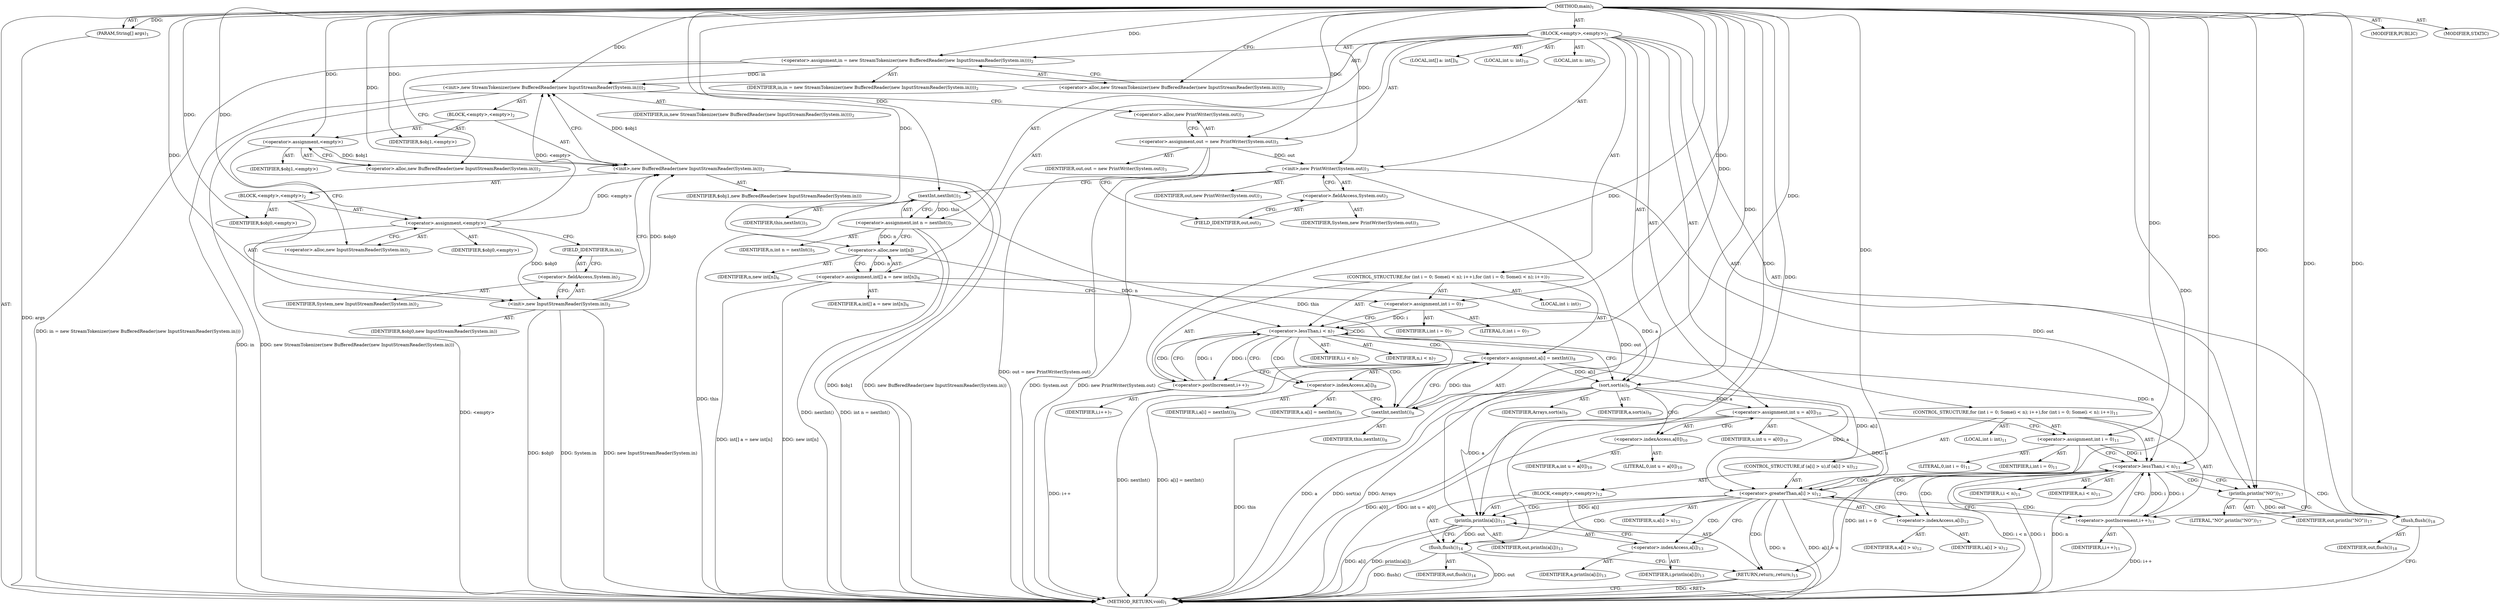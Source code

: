 digraph "main" {  
"17" [label = <(METHOD,main)<SUB>1</SUB>> ]
"18" [label = <(PARAM,String[] args)<SUB>1</SUB>> ]
"19" [label = <(BLOCK,&lt;empty&gt;,&lt;empty&gt;)<SUB>1</SUB>> ]
"20" [label = <(&lt;operator&gt;.assignment,in = new StreamTokenizer(new BufferedReader(new InputStreamReader(System.in))))<SUB>2</SUB>> ]
"21" [label = <(IDENTIFIER,in,in = new StreamTokenizer(new BufferedReader(new InputStreamReader(System.in))))<SUB>2</SUB>> ]
"22" [label = <(&lt;operator&gt;.alloc,new StreamTokenizer(new BufferedReader(new InputStreamReader(System.in))))<SUB>2</SUB>> ]
"23" [label = <(&lt;init&gt;,new StreamTokenizer(new BufferedReader(new InputStreamReader(System.in))))<SUB>2</SUB>> ]
"24" [label = <(IDENTIFIER,in,new StreamTokenizer(new BufferedReader(new InputStreamReader(System.in))))<SUB>2</SUB>> ]
"25" [label = <(BLOCK,&lt;empty&gt;,&lt;empty&gt;)<SUB>2</SUB>> ]
"26" [label = <(&lt;operator&gt;.assignment,&lt;empty&gt;)> ]
"27" [label = <(IDENTIFIER,$obj1,&lt;empty&gt;)> ]
"28" [label = <(&lt;operator&gt;.alloc,new BufferedReader(new InputStreamReader(System.in)))<SUB>2</SUB>> ]
"29" [label = <(&lt;init&gt;,new BufferedReader(new InputStreamReader(System.in)))<SUB>2</SUB>> ]
"30" [label = <(IDENTIFIER,$obj1,new BufferedReader(new InputStreamReader(System.in)))> ]
"31" [label = <(BLOCK,&lt;empty&gt;,&lt;empty&gt;)<SUB>2</SUB>> ]
"32" [label = <(&lt;operator&gt;.assignment,&lt;empty&gt;)> ]
"33" [label = <(IDENTIFIER,$obj0,&lt;empty&gt;)> ]
"34" [label = <(&lt;operator&gt;.alloc,new InputStreamReader(System.in))<SUB>2</SUB>> ]
"35" [label = <(&lt;init&gt;,new InputStreamReader(System.in))<SUB>2</SUB>> ]
"36" [label = <(IDENTIFIER,$obj0,new InputStreamReader(System.in))> ]
"37" [label = <(&lt;operator&gt;.fieldAccess,System.in)<SUB>2</SUB>> ]
"38" [label = <(IDENTIFIER,System,new InputStreamReader(System.in))<SUB>2</SUB>> ]
"39" [label = <(FIELD_IDENTIFIER,in,in)<SUB>2</SUB>> ]
"40" [label = <(IDENTIFIER,$obj0,&lt;empty&gt;)> ]
"41" [label = <(IDENTIFIER,$obj1,&lt;empty&gt;)> ]
"42" [label = <(&lt;operator&gt;.assignment,out = new PrintWriter(System.out))<SUB>3</SUB>> ]
"43" [label = <(IDENTIFIER,out,out = new PrintWriter(System.out))<SUB>3</SUB>> ]
"44" [label = <(&lt;operator&gt;.alloc,new PrintWriter(System.out))<SUB>3</SUB>> ]
"45" [label = <(&lt;init&gt;,new PrintWriter(System.out))<SUB>3</SUB>> ]
"46" [label = <(IDENTIFIER,out,new PrintWriter(System.out))<SUB>3</SUB>> ]
"47" [label = <(&lt;operator&gt;.fieldAccess,System.out)<SUB>3</SUB>> ]
"48" [label = <(IDENTIFIER,System,new PrintWriter(System.out))<SUB>3</SUB>> ]
"49" [label = <(FIELD_IDENTIFIER,out,out)<SUB>3</SUB>> ]
"50" [label = <(LOCAL,int n: int)<SUB>5</SUB>> ]
"51" [label = <(&lt;operator&gt;.assignment,int n = nextInt())<SUB>5</SUB>> ]
"52" [label = <(IDENTIFIER,n,int n = nextInt())<SUB>5</SUB>> ]
"53" [label = <(nextInt,nextInt())<SUB>5</SUB>> ]
"54" [label = <(IDENTIFIER,this,nextInt())<SUB>5</SUB>> ]
"55" [label = <(LOCAL,int[] a: int[])<SUB>6</SUB>> ]
"56" [label = <(&lt;operator&gt;.assignment,int[] a = new int[n])<SUB>6</SUB>> ]
"57" [label = <(IDENTIFIER,a,int[] a = new int[n])<SUB>6</SUB>> ]
"58" [label = <(&lt;operator&gt;.alloc,new int[n])> ]
"59" [label = <(IDENTIFIER,n,new int[n])<SUB>6</SUB>> ]
"60" [label = <(CONTROL_STRUCTURE,for (int i = 0; Some(i &lt; n); i++),for (int i = 0; Some(i &lt; n); i++))<SUB>7</SUB>> ]
"61" [label = <(LOCAL,int i: int)<SUB>7</SUB>> ]
"62" [label = <(&lt;operator&gt;.assignment,int i = 0)<SUB>7</SUB>> ]
"63" [label = <(IDENTIFIER,i,int i = 0)<SUB>7</SUB>> ]
"64" [label = <(LITERAL,0,int i = 0)<SUB>7</SUB>> ]
"65" [label = <(&lt;operator&gt;.lessThan,i &lt; n)<SUB>7</SUB>> ]
"66" [label = <(IDENTIFIER,i,i &lt; n)<SUB>7</SUB>> ]
"67" [label = <(IDENTIFIER,n,i &lt; n)<SUB>7</SUB>> ]
"68" [label = <(&lt;operator&gt;.postIncrement,i++)<SUB>7</SUB>> ]
"69" [label = <(IDENTIFIER,i,i++)<SUB>7</SUB>> ]
"70" [label = <(&lt;operator&gt;.assignment,a[i] = nextInt())<SUB>8</SUB>> ]
"71" [label = <(&lt;operator&gt;.indexAccess,a[i])<SUB>8</SUB>> ]
"72" [label = <(IDENTIFIER,a,a[i] = nextInt())<SUB>8</SUB>> ]
"73" [label = <(IDENTIFIER,i,a[i] = nextInt())<SUB>8</SUB>> ]
"74" [label = <(nextInt,nextInt())<SUB>8</SUB>> ]
"75" [label = <(IDENTIFIER,this,nextInt())<SUB>8</SUB>> ]
"76" [label = <(sort,sort(a))<SUB>9</SUB>> ]
"77" [label = <(IDENTIFIER,Arrays,sort(a))<SUB>9</SUB>> ]
"78" [label = <(IDENTIFIER,a,sort(a))<SUB>9</SUB>> ]
"79" [label = <(LOCAL,int u: int)<SUB>10</SUB>> ]
"80" [label = <(&lt;operator&gt;.assignment,int u = a[0])<SUB>10</SUB>> ]
"81" [label = <(IDENTIFIER,u,int u = a[0])<SUB>10</SUB>> ]
"82" [label = <(&lt;operator&gt;.indexAccess,a[0])<SUB>10</SUB>> ]
"83" [label = <(IDENTIFIER,a,int u = a[0])<SUB>10</SUB>> ]
"84" [label = <(LITERAL,0,int u = a[0])<SUB>10</SUB>> ]
"85" [label = <(CONTROL_STRUCTURE,for (int i = 0; Some(i &lt; n); i++),for (int i = 0; Some(i &lt; n); i++))<SUB>11</SUB>> ]
"86" [label = <(LOCAL,int i: int)<SUB>11</SUB>> ]
"87" [label = <(&lt;operator&gt;.assignment,int i = 0)<SUB>11</SUB>> ]
"88" [label = <(IDENTIFIER,i,int i = 0)<SUB>11</SUB>> ]
"89" [label = <(LITERAL,0,int i = 0)<SUB>11</SUB>> ]
"90" [label = <(&lt;operator&gt;.lessThan,i &lt; n)<SUB>11</SUB>> ]
"91" [label = <(IDENTIFIER,i,i &lt; n)<SUB>11</SUB>> ]
"92" [label = <(IDENTIFIER,n,i &lt; n)<SUB>11</SUB>> ]
"93" [label = <(&lt;operator&gt;.postIncrement,i++)<SUB>11</SUB>> ]
"94" [label = <(IDENTIFIER,i,i++)<SUB>11</SUB>> ]
"95" [label = <(CONTROL_STRUCTURE,if (a[i] &gt; u),if (a[i] &gt; u))<SUB>12</SUB>> ]
"96" [label = <(&lt;operator&gt;.greaterThan,a[i] &gt; u)<SUB>12</SUB>> ]
"97" [label = <(&lt;operator&gt;.indexAccess,a[i])<SUB>12</SUB>> ]
"98" [label = <(IDENTIFIER,a,a[i] &gt; u)<SUB>12</SUB>> ]
"99" [label = <(IDENTIFIER,i,a[i] &gt; u)<SUB>12</SUB>> ]
"100" [label = <(IDENTIFIER,u,a[i] &gt; u)<SUB>12</SUB>> ]
"101" [label = <(BLOCK,&lt;empty&gt;,&lt;empty&gt;)<SUB>12</SUB>> ]
"102" [label = <(println,println(a[i]))<SUB>13</SUB>> ]
"103" [label = <(IDENTIFIER,out,println(a[i]))<SUB>13</SUB>> ]
"104" [label = <(&lt;operator&gt;.indexAccess,a[i])<SUB>13</SUB>> ]
"105" [label = <(IDENTIFIER,a,println(a[i]))<SUB>13</SUB>> ]
"106" [label = <(IDENTIFIER,i,println(a[i]))<SUB>13</SUB>> ]
"107" [label = <(flush,flush())<SUB>14</SUB>> ]
"108" [label = <(IDENTIFIER,out,flush())<SUB>14</SUB>> ]
"109" [label = <(RETURN,return;,return;)<SUB>15</SUB>> ]
"110" [label = <(println,println(&quot;NO&quot;))<SUB>17</SUB>> ]
"111" [label = <(IDENTIFIER,out,println(&quot;NO&quot;))<SUB>17</SUB>> ]
"112" [label = <(LITERAL,&quot;NO&quot;,println(&quot;NO&quot;))<SUB>17</SUB>> ]
"113" [label = <(flush,flush())<SUB>18</SUB>> ]
"114" [label = <(IDENTIFIER,out,flush())<SUB>18</SUB>> ]
"115" [label = <(MODIFIER,PUBLIC)> ]
"116" [label = <(MODIFIER,STATIC)> ]
"117" [label = <(METHOD_RETURN,void)<SUB>1</SUB>> ]
  "17" -> "18"  [ label = "AST: "] 
  "17" -> "19"  [ label = "AST: "] 
  "17" -> "115"  [ label = "AST: "] 
  "17" -> "116"  [ label = "AST: "] 
  "17" -> "117"  [ label = "AST: "] 
  "19" -> "20"  [ label = "AST: "] 
  "19" -> "23"  [ label = "AST: "] 
  "19" -> "42"  [ label = "AST: "] 
  "19" -> "45"  [ label = "AST: "] 
  "19" -> "50"  [ label = "AST: "] 
  "19" -> "51"  [ label = "AST: "] 
  "19" -> "55"  [ label = "AST: "] 
  "19" -> "56"  [ label = "AST: "] 
  "19" -> "60"  [ label = "AST: "] 
  "19" -> "76"  [ label = "AST: "] 
  "19" -> "79"  [ label = "AST: "] 
  "19" -> "80"  [ label = "AST: "] 
  "19" -> "85"  [ label = "AST: "] 
  "19" -> "110"  [ label = "AST: "] 
  "19" -> "113"  [ label = "AST: "] 
  "20" -> "21"  [ label = "AST: "] 
  "20" -> "22"  [ label = "AST: "] 
  "23" -> "24"  [ label = "AST: "] 
  "23" -> "25"  [ label = "AST: "] 
  "25" -> "26"  [ label = "AST: "] 
  "25" -> "29"  [ label = "AST: "] 
  "25" -> "41"  [ label = "AST: "] 
  "26" -> "27"  [ label = "AST: "] 
  "26" -> "28"  [ label = "AST: "] 
  "29" -> "30"  [ label = "AST: "] 
  "29" -> "31"  [ label = "AST: "] 
  "31" -> "32"  [ label = "AST: "] 
  "31" -> "35"  [ label = "AST: "] 
  "31" -> "40"  [ label = "AST: "] 
  "32" -> "33"  [ label = "AST: "] 
  "32" -> "34"  [ label = "AST: "] 
  "35" -> "36"  [ label = "AST: "] 
  "35" -> "37"  [ label = "AST: "] 
  "37" -> "38"  [ label = "AST: "] 
  "37" -> "39"  [ label = "AST: "] 
  "42" -> "43"  [ label = "AST: "] 
  "42" -> "44"  [ label = "AST: "] 
  "45" -> "46"  [ label = "AST: "] 
  "45" -> "47"  [ label = "AST: "] 
  "47" -> "48"  [ label = "AST: "] 
  "47" -> "49"  [ label = "AST: "] 
  "51" -> "52"  [ label = "AST: "] 
  "51" -> "53"  [ label = "AST: "] 
  "53" -> "54"  [ label = "AST: "] 
  "56" -> "57"  [ label = "AST: "] 
  "56" -> "58"  [ label = "AST: "] 
  "58" -> "59"  [ label = "AST: "] 
  "60" -> "61"  [ label = "AST: "] 
  "60" -> "62"  [ label = "AST: "] 
  "60" -> "65"  [ label = "AST: "] 
  "60" -> "68"  [ label = "AST: "] 
  "60" -> "70"  [ label = "AST: "] 
  "62" -> "63"  [ label = "AST: "] 
  "62" -> "64"  [ label = "AST: "] 
  "65" -> "66"  [ label = "AST: "] 
  "65" -> "67"  [ label = "AST: "] 
  "68" -> "69"  [ label = "AST: "] 
  "70" -> "71"  [ label = "AST: "] 
  "70" -> "74"  [ label = "AST: "] 
  "71" -> "72"  [ label = "AST: "] 
  "71" -> "73"  [ label = "AST: "] 
  "74" -> "75"  [ label = "AST: "] 
  "76" -> "77"  [ label = "AST: "] 
  "76" -> "78"  [ label = "AST: "] 
  "80" -> "81"  [ label = "AST: "] 
  "80" -> "82"  [ label = "AST: "] 
  "82" -> "83"  [ label = "AST: "] 
  "82" -> "84"  [ label = "AST: "] 
  "85" -> "86"  [ label = "AST: "] 
  "85" -> "87"  [ label = "AST: "] 
  "85" -> "90"  [ label = "AST: "] 
  "85" -> "93"  [ label = "AST: "] 
  "85" -> "95"  [ label = "AST: "] 
  "87" -> "88"  [ label = "AST: "] 
  "87" -> "89"  [ label = "AST: "] 
  "90" -> "91"  [ label = "AST: "] 
  "90" -> "92"  [ label = "AST: "] 
  "93" -> "94"  [ label = "AST: "] 
  "95" -> "96"  [ label = "AST: "] 
  "95" -> "101"  [ label = "AST: "] 
  "96" -> "97"  [ label = "AST: "] 
  "96" -> "100"  [ label = "AST: "] 
  "97" -> "98"  [ label = "AST: "] 
  "97" -> "99"  [ label = "AST: "] 
  "101" -> "102"  [ label = "AST: "] 
  "101" -> "107"  [ label = "AST: "] 
  "101" -> "109"  [ label = "AST: "] 
  "102" -> "103"  [ label = "AST: "] 
  "102" -> "104"  [ label = "AST: "] 
  "104" -> "105"  [ label = "AST: "] 
  "104" -> "106"  [ label = "AST: "] 
  "107" -> "108"  [ label = "AST: "] 
  "110" -> "111"  [ label = "AST: "] 
  "110" -> "112"  [ label = "AST: "] 
  "113" -> "114"  [ label = "AST: "] 
  "20" -> "28"  [ label = "CFG: "] 
  "23" -> "44"  [ label = "CFG: "] 
  "42" -> "49"  [ label = "CFG: "] 
  "45" -> "53"  [ label = "CFG: "] 
  "51" -> "58"  [ label = "CFG: "] 
  "56" -> "62"  [ label = "CFG: "] 
  "76" -> "82"  [ label = "CFG: "] 
  "80" -> "87"  [ label = "CFG: "] 
  "110" -> "113"  [ label = "CFG: "] 
  "113" -> "117"  [ label = "CFG: "] 
  "22" -> "20"  [ label = "CFG: "] 
  "44" -> "42"  [ label = "CFG: "] 
  "47" -> "45"  [ label = "CFG: "] 
  "53" -> "51"  [ label = "CFG: "] 
  "58" -> "56"  [ label = "CFG: "] 
  "62" -> "65"  [ label = "CFG: "] 
  "65" -> "71"  [ label = "CFG: "] 
  "65" -> "76"  [ label = "CFG: "] 
  "68" -> "65"  [ label = "CFG: "] 
  "70" -> "68"  [ label = "CFG: "] 
  "82" -> "80"  [ label = "CFG: "] 
  "87" -> "90"  [ label = "CFG: "] 
  "90" -> "97"  [ label = "CFG: "] 
  "90" -> "110"  [ label = "CFG: "] 
  "93" -> "90"  [ label = "CFG: "] 
  "26" -> "34"  [ label = "CFG: "] 
  "29" -> "23"  [ label = "CFG: "] 
  "49" -> "47"  [ label = "CFG: "] 
  "71" -> "74"  [ label = "CFG: "] 
  "74" -> "70"  [ label = "CFG: "] 
  "96" -> "104"  [ label = "CFG: "] 
  "96" -> "93"  [ label = "CFG: "] 
  "28" -> "26"  [ label = "CFG: "] 
  "97" -> "96"  [ label = "CFG: "] 
  "102" -> "107"  [ label = "CFG: "] 
  "107" -> "109"  [ label = "CFG: "] 
  "109" -> "117"  [ label = "CFG: "] 
  "32" -> "39"  [ label = "CFG: "] 
  "35" -> "29"  [ label = "CFG: "] 
  "104" -> "102"  [ label = "CFG: "] 
  "34" -> "32"  [ label = "CFG: "] 
  "37" -> "35"  [ label = "CFG: "] 
  "39" -> "37"  [ label = "CFG: "] 
  "17" -> "22"  [ label = "CFG: "] 
  "109" -> "117"  [ label = "DDG: &lt;RET&gt;"] 
  "18" -> "117"  [ label = "DDG: args"] 
  "20" -> "117"  [ label = "DDG: in = new StreamTokenizer(new BufferedReader(new InputStreamReader(System.in)))"] 
  "23" -> "117"  [ label = "DDG: in"] 
  "29" -> "117"  [ label = "DDG: $obj1"] 
  "32" -> "117"  [ label = "DDG: &lt;empty&gt;"] 
  "35" -> "117"  [ label = "DDG: $obj0"] 
  "35" -> "117"  [ label = "DDG: System.in"] 
  "35" -> "117"  [ label = "DDG: new InputStreamReader(System.in)"] 
  "29" -> "117"  [ label = "DDG: new BufferedReader(new InputStreamReader(System.in))"] 
  "23" -> "117"  [ label = "DDG: new StreamTokenizer(new BufferedReader(new InputStreamReader(System.in)))"] 
  "42" -> "117"  [ label = "DDG: out = new PrintWriter(System.out)"] 
  "45" -> "117"  [ label = "DDG: System.out"] 
  "45" -> "117"  [ label = "DDG: new PrintWriter(System.out)"] 
  "53" -> "117"  [ label = "DDG: this"] 
  "51" -> "117"  [ label = "DDG: nextInt()"] 
  "51" -> "117"  [ label = "DDG: int n = nextInt()"] 
  "56" -> "117"  [ label = "DDG: new int[n]"] 
  "56" -> "117"  [ label = "DDG: int[] a = new int[n]"] 
  "76" -> "117"  [ label = "DDG: a"] 
  "76" -> "117"  [ label = "DDG: sort(a)"] 
  "80" -> "117"  [ label = "DDG: a[0]"] 
  "80" -> "117"  [ label = "DDG: int u = a[0]"] 
  "87" -> "117"  [ label = "DDG: int i = 0"] 
  "90" -> "117"  [ label = "DDG: i"] 
  "90" -> "117"  [ label = "DDG: n"] 
  "90" -> "117"  [ label = "DDG: i &lt; n"] 
  "96" -> "117"  [ label = "DDG: u"] 
  "96" -> "117"  [ label = "DDG: a[i] &gt; u"] 
  "93" -> "117"  [ label = "DDG: i++"] 
  "102" -> "117"  [ label = "DDG: a[i]"] 
  "102" -> "117"  [ label = "DDG: println(a[i])"] 
  "107" -> "117"  [ label = "DDG: out"] 
  "107" -> "117"  [ label = "DDG: flush()"] 
  "74" -> "117"  [ label = "DDG: this"] 
  "70" -> "117"  [ label = "DDG: nextInt()"] 
  "70" -> "117"  [ label = "DDG: a[i] = nextInt()"] 
  "68" -> "117"  [ label = "DDG: i++"] 
  "76" -> "117"  [ label = "DDG: Arrays"] 
  "17" -> "18"  [ label = "DDG: "] 
  "17" -> "20"  [ label = "DDG: "] 
  "17" -> "42"  [ label = "DDG: "] 
  "53" -> "51"  [ label = "DDG: this"] 
  "58" -> "56"  [ label = "DDG: n"] 
  "76" -> "80"  [ label = "DDG: a"] 
  "20" -> "23"  [ label = "DDG: in"] 
  "17" -> "23"  [ label = "DDG: "] 
  "32" -> "23"  [ label = "DDG: &lt;empty&gt;"] 
  "29" -> "23"  [ label = "DDG: $obj1"] 
  "42" -> "45"  [ label = "DDG: out"] 
  "17" -> "45"  [ label = "DDG: "] 
  "17" -> "62"  [ label = "DDG: "] 
  "74" -> "70"  [ label = "DDG: this"] 
  "17" -> "76"  [ label = "DDG: "] 
  "56" -> "76"  [ label = "DDG: a"] 
  "70" -> "76"  [ label = "DDG: a[i]"] 
  "17" -> "87"  [ label = "DDG: "] 
  "45" -> "110"  [ label = "DDG: out"] 
  "17" -> "110"  [ label = "DDG: "] 
  "110" -> "113"  [ label = "DDG: out"] 
  "17" -> "113"  [ label = "DDG: "] 
  "17" -> "26"  [ label = "DDG: "] 
  "17" -> "41"  [ label = "DDG: "] 
  "17" -> "53"  [ label = "DDG: "] 
  "51" -> "58"  [ label = "DDG: n"] 
  "17" -> "58"  [ label = "DDG: "] 
  "62" -> "65"  [ label = "DDG: i"] 
  "68" -> "65"  [ label = "DDG: i"] 
  "17" -> "65"  [ label = "DDG: "] 
  "58" -> "65"  [ label = "DDG: n"] 
  "65" -> "68"  [ label = "DDG: i"] 
  "17" -> "68"  [ label = "DDG: "] 
  "87" -> "90"  [ label = "DDG: i"] 
  "93" -> "90"  [ label = "DDG: i"] 
  "17" -> "90"  [ label = "DDG: "] 
  "65" -> "90"  [ label = "DDG: n"] 
  "90" -> "93"  [ label = "DDG: i"] 
  "17" -> "93"  [ label = "DDG: "] 
  "26" -> "29"  [ label = "DDG: $obj1"] 
  "17" -> "29"  [ label = "DDG: "] 
  "32" -> "29"  [ label = "DDG: &lt;empty&gt;"] 
  "35" -> "29"  [ label = "DDG: $obj0"] 
  "53" -> "74"  [ label = "DDG: this"] 
  "17" -> "74"  [ label = "DDG: "] 
  "76" -> "96"  [ label = "DDG: a"] 
  "70" -> "96"  [ label = "DDG: a[i]"] 
  "80" -> "96"  [ label = "DDG: u"] 
  "17" -> "96"  [ label = "DDG: "] 
  "17" -> "109"  [ label = "DDG: "] 
  "17" -> "32"  [ label = "DDG: "] 
  "17" -> "40"  [ label = "DDG: "] 
  "45" -> "102"  [ label = "DDG: out"] 
  "17" -> "102"  [ label = "DDG: "] 
  "76" -> "102"  [ label = "DDG: a"] 
  "96" -> "102"  [ label = "DDG: a[i]"] 
  "102" -> "107"  [ label = "DDG: out"] 
  "17" -> "107"  [ label = "DDG: "] 
  "32" -> "35"  [ label = "DDG: $obj0"] 
  "17" -> "35"  [ label = "DDG: "] 
  "65" -> "68"  [ label = "CDG: "] 
  "65" -> "71"  [ label = "CDG: "] 
  "65" -> "70"  [ label = "CDG: "] 
  "65" -> "74"  [ label = "CDG: "] 
  "65" -> "65"  [ label = "CDG: "] 
  "90" -> "96"  [ label = "CDG: "] 
  "90" -> "113"  [ label = "CDG: "] 
  "90" -> "110"  [ label = "CDG: "] 
  "90" -> "97"  [ label = "CDG: "] 
  "96" -> "107"  [ label = "CDG: "] 
  "96" -> "102"  [ label = "CDG: "] 
  "96" -> "104"  [ label = "CDG: "] 
  "96" -> "93"  [ label = "CDG: "] 
  "96" -> "90"  [ label = "CDG: "] 
  "96" -> "109"  [ label = "CDG: "] 
}
